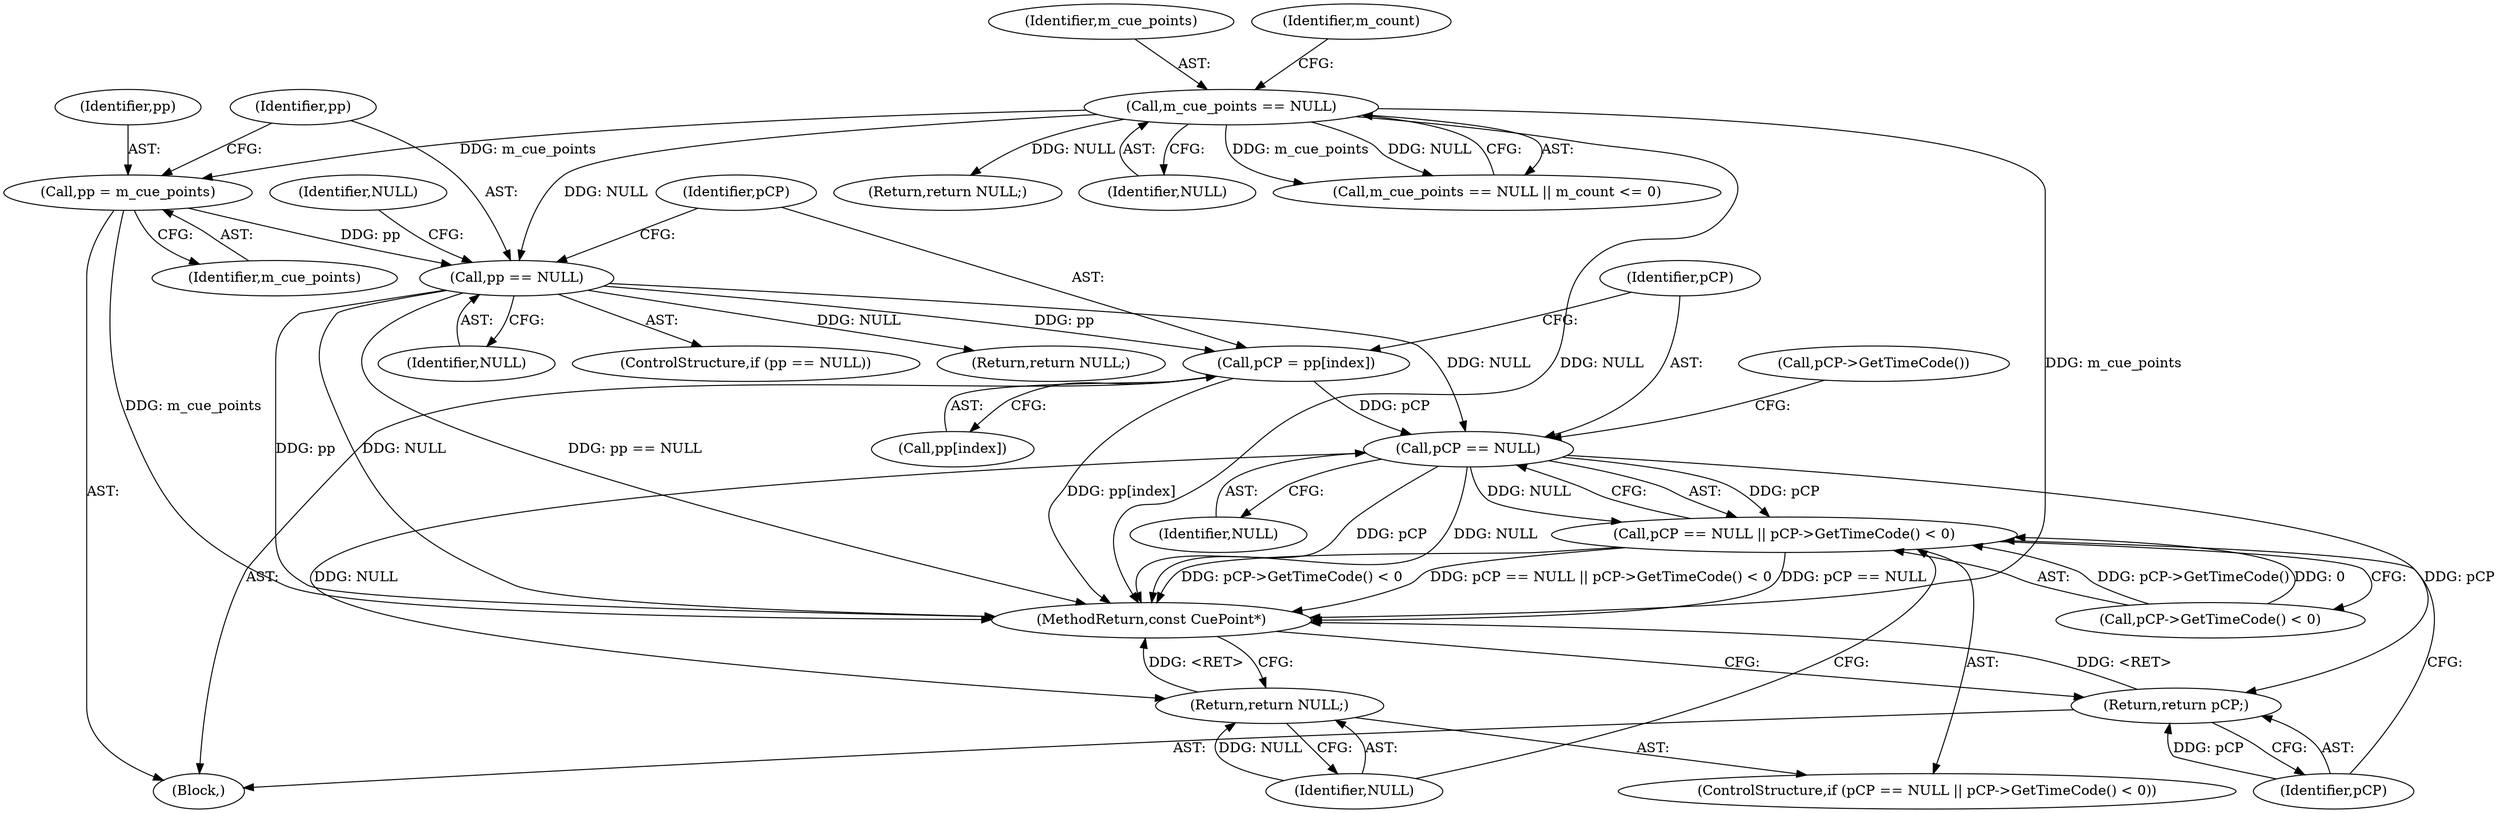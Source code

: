 digraph "0_Android_cc274e2abe8b2a6698a5c47d8aa4bb45f1f9538d_18@array" {
"1000127" [label="(Call,pCP = pp[index])"];
"1000122" [label="(Call,pp == NULL)"];
"1000118" [label="(Call,pp = m_cue_points)"];
"1000104" [label="(Call,m_cue_points == NULL)"];
"1000134" [label="(Call,pCP == NULL)"];
"1000133" [label="(Call,pCP == NULL || pCP->GetTimeCode() < 0)"];
"1000140" [label="(Return,return NULL;)"];
"1000142" [label="(Return,return pCP;)"];
"1000110" [label="(Return,return NULL;)"];
"1000128" [label="(Identifier,pCP)"];
"1000137" [label="(Call,pCP->GetTimeCode() < 0)"];
"1000142" [label="(Return,return pCP;)"];
"1000106" [label="(Identifier,NULL)"];
"1000119" [label="(Identifier,pp)"];
"1000124" [label="(Identifier,NULL)"];
"1000123" [label="(Identifier,pp)"];
"1000101" [label="(Block,)"];
"1000122" [label="(Call,pp == NULL)"];
"1000133" [label="(Call,pCP == NULL || pCP->GetTimeCode() < 0)"];
"1000126" [label="(Identifier,NULL)"];
"1000118" [label="(Call,pp = m_cue_points)"];
"1000132" [label="(ControlStructure,if (pCP == NULL || pCP->GetTimeCode() < 0))"];
"1000127" [label="(Call,pCP = pp[index])"];
"1000141" [label="(Identifier,NULL)"];
"1000120" [label="(Identifier,m_cue_points)"];
"1000140" [label="(Return,return NULL;)"];
"1000105" [label="(Identifier,m_cue_points)"];
"1000134" [label="(Call,pCP == NULL)"];
"1000136" [label="(Identifier,NULL)"];
"1000143" [label="(Identifier,pCP)"];
"1000121" [label="(ControlStructure,if (pp == NULL))"];
"1000129" [label="(Call,pp[index])"];
"1000144" [label="(MethodReturn,const CuePoint*)"];
"1000104" [label="(Call,m_cue_points == NULL)"];
"1000103" [label="(Call,m_cue_points == NULL || m_count <= 0)"];
"1000135" [label="(Identifier,pCP)"];
"1000108" [label="(Identifier,m_count)"];
"1000125" [label="(Return,return NULL;)"];
"1000138" [label="(Call,pCP->GetTimeCode())"];
"1000127" -> "1000101"  [label="AST: "];
"1000127" -> "1000129"  [label="CFG: "];
"1000128" -> "1000127"  [label="AST: "];
"1000129" -> "1000127"  [label="AST: "];
"1000135" -> "1000127"  [label="CFG: "];
"1000127" -> "1000144"  [label="DDG: pp[index]"];
"1000122" -> "1000127"  [label="DDG: pp"];
"1000127" -> "1000134"  [label="DDG: pCP"];
"1000122" -> "1000121"  [label="AST: "];
"1000122" -> "1000124"  [label="CFG: "];
"1000123" -> "1000122"  [label="AST: "];
"1000124" -> "1000122"  [label="AST: "];
"1000126" -> "1000122"  [label="CFG: "];
"1000128" -> "1000122"  [label="CFG: "];
"1000122" -> "1000144"  [label="DDG: pp"];
"1000122" -> "1000144"  [label="DDG: NULL"];
"1000122" -> "1000144"  [label="DDG: pp == NULL"];
"1000118" -> "1000122"  [label="DDG: pp"];
"1000104" -> "1000122"  [label="DDG: NULL"];
"1000122" -> "1000125"  [label="DDG: NULL"];
"1000122" -> "1000134"  [label="DDG: NULL"];
"1000118" -> "1000101"  [label="AST: "];
"1000118" -> "1000120"  [label="CFG: "];
"1000119" -> "1000118"  [label="AST: "];
"1000120" -> "1000118"  [label="AST: "];
"1000123" -> "1000118"  [label="CFG: "];
"1000118" -> "1000144"  [label="DDG: m_cue_points"];
"1000104" -> "1000118"  [label="DDG: m_cue_points"];
"1000104" -> "1000103"  [label="AST: "];
"1000104" -> "1000106"  [label="CFG: "];
"1000105" -> "1000104"  [label="AST: "];
"1000106" -> "1000104"  [label="AST: "];
"1000108" -> "1000104"  [label="CFG: "];
"1000103" -> "1000104"  [label="CFG: "];
"1000104" -> "1000144"  [label="DDG: m_cue_points"];
"1000104" -> "1000144"  [label="DDG: NULL"];
"1000104" -> "1000103"  [label="DDG: m_cue_points"];
"1000104" -> "1000103"  [label="DDG: NULL"];
"1000104" -> "1000110"  [label="DDG: NULL"];
"1000134" -> "1000133"  [label="AST: "];
"1000134" -> "1000136"  [label="CFG: "];
"1000135" -> "1000134"  [label="AST: "];
"1000136" -> "1000134"  [label="AST: "];
"1000138" -> "1000134"  [label="CFG: "];
"1000133" -> "1000134"  [label="CFG: "];
"1000134" -> "1000144"  [label="DDG: pCP"];
"1000134" -> "1000144"  [label="DDG: NULL"];
"1000134" -> "1000133"  [label="DDG: pCP"];
"1000134" -> "1000133"  [label="DDG: NULL"];
"1000134" -> "1000140"  [label="DDG: NULL"];
"1000134" -> "1000142"  [label="DDG: pCP"];
"1000133" -> "1000132"  [label="AST: "];
"1000133" -> "1000137"  [label="CFG: "];
"1000137" -> "1000133"  [label="AST: "];
"1000141" -> "1000133"  [label="CFG: "];
"1000143" -> "1000133"  [label="CFG: "];
"1000133" -> "1000144"  [label="DDG: pCP == NULL || pCP->GetTimeCode() < 0"];
"1000133" -> "1000144"  [label="DDG: pCP == NULL"];
"1000133" -> "1000144"  [label="DDG: pCP->GetTimeCode() < 0"];
"1000137" -> "1000133"  [label="DDG: pCP->GetTimeCode()"];
"1000137" -> "1000133"  [label="DDG: 0"];
"1000140" -> "1000132"  [label="AST: "];
"1000140" -> "1000141"  [label="CFG: "];
"1000141" -> "1000140"  [label="AST: "];
"1000144" -> "1000140"  [label="CFG: "];
"1000140" -> "1000144"  [label="DDG: <RET>"];
"1000141" -> "1000140"  [label="DDG: NULL"];
"1000142" -> "1000101"  [label="AST: "];
"1000142" -> "1000143"  [label="CFG: "];
"1000143" -> "1000142"  [label="AST: "];
"1000144" -> "1000142"  [label="CFG: "];
"1000142" -> "1000144"  [label="DDG: <RET>"];
"1000143" -> "1000142"  [label="DDG: pCP"];
}
